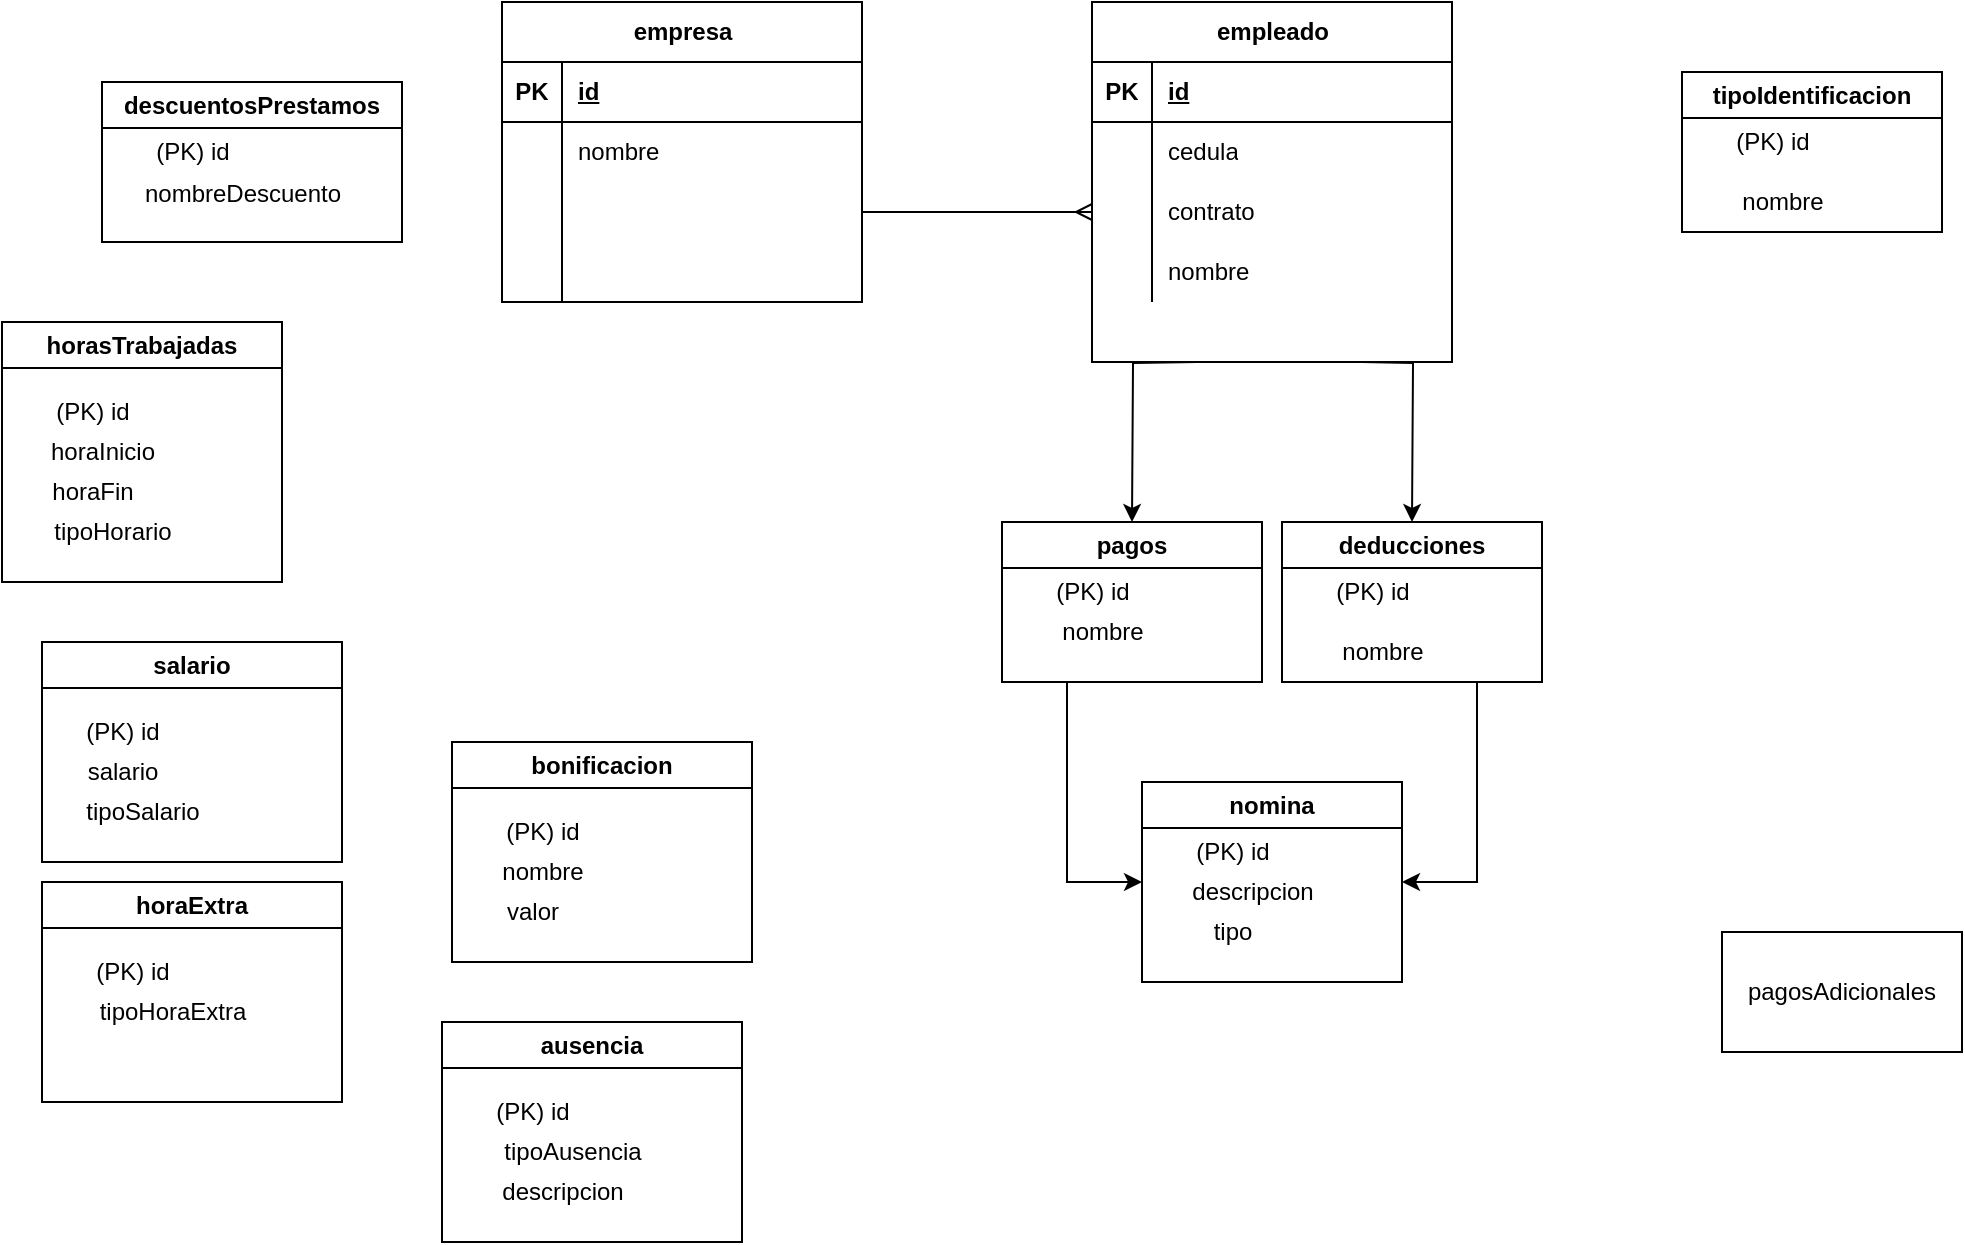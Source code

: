 <mxfile version="21.7.1" type="github">
  <diagram name="Page-1" id="VHcLN4SMKUu-ofED9eXl">
    <mxGraphModel dx="1022" dy="1758" grid="1" gridSize="10" guides="1" tooltips="1" connect="1" arrows="1" fold="1" page="1" pageScale="1" pageWidth="850" pageHeight="1100" math="0" shadow="0">
      <root>
        <mxCell id="0" />
        <mxCell id="1" parent="0" />
        <mxCell id="JGTxiaLCYtGQJOwVg4x5-11" style="edgeStyle=orthogonalEdgeStyle;rounded=0;orthogonalLoop=1;jettySize=auto;html=1;exitX=0.25;exitY=1;exitDx=0;exitDy=0;entryX=0.5;entryY=0;entryDx=0;entryDy=0;" parent="1" edge="1">
          <mxGeometry relative="1" as="geometry">
            <mxPoint x="647.5" y="160" as="sourcePoint" />
            <mxPoint x="615" y="240" as="targetPoint" />
          </mxGeometry>
        </mxCell>
        <mxCell id="JGTxiaLCYtGQJOwVg4x5-12" style="edgeStyle=orthogonalEdgeStyle;rounded=0;orthogonalLoop=1;jettySize=auto;html=1;entryX=0.5;entryY=0;entryDx=0;entryDy=0;" parent="1" edge="1">
          <mxGeometry relative="1" as="geometry">
            <mxPoint x="730" y="160" as="sourcePoint" />
            <mxPoint x="755" y="240" as="targetPoint" />
          </mxGeometry>
        </mxCell>
        <mxCell id="JGTxiaLCYtGQJOwVg4x5-13" value="pagosAdicionales" style="rounded=0;whiteSpace=wrap;html=1;" parent="1" vertex="1">
          <mxGeometry x="910" y="445" width="120" height="60" as="geometry" />
        </mxCell>
        <mxCell id="lwzCmDl-040L7prPzngx-3" value="horasTrabajadas" style="swimlane;whiteSpace=wrap;html=1;" parent="1" vertex="1">
          <mxGeometry x="50" y="140" width="140" height="130" as="geometry" />
        </mxCell>
        <mxCell id="lwzCmDl-040L7prPzngx-5" value="(PK) id" style="text;html=1;align=center;verticalAlign=middle;resizable=0;points=[];autosize=1;strokeColor=none;fillColor=none;" parent="lwzCmDl-040L7prPzngx-3" vertex="1">
          <mxGeometry x="15" y="30" width="60" height="30" as="geometry" />
        </mxCell>
        <mxCell id="lwzCmDl-040L7prPzngx-7" value="tipoHorario" style="text;html=1;align=center;verticalAlign=middle;resizable=0;points=[];autosize=1;strokeColor=none;fillColor=none;" parent="lwzCmDl-040L7prPzngx-3" vertex="1">
          <mxGeometry x="15" y="90" width="80" height="30" as="geometry" />
        </mxCell>
        <mxCell id="lwzCmDl-040L7prPzngx-12" value="horaInicio" style="text;html=1;align=center;verticalAlign=middle;resizable=0;points=[];autosize=1;strokeColor=none;fillColor=none;" parent="lwzCmDl-040L7prPzngx-3" vertex="1">
          <mxGeometry x="10" y="50" width="80" height="30" as="geometry" />
        </mxCell>
        <mxCell id="lwzCmDl-040L7prPzngx-13" value="horaFin" style="text;html=1;align=center;verticalAlign=middle;resizable=0;points=[];autosize=1;strokeColor=none;fillColor=none;" parent="lwzCmDl-040L7prPzngx-3" vertex="1">
          <mxGeometry x="15" y="70" width="60" height="30" as="geometry" />
        </mxCell>
        <mxCell id="lwzCmDl-040L7prPzngx-4" value="salario" style="swimlane;whiteSpace=wrap;html=1;" parent="1" vertex="1">
          <mxGeometry x="70" y="300" width="150" height="110" as="geometry" />
        </mxCell>
        <mxCell id="lwzCmDl-040L7prPzngx-9" value="salario" style="text;html=1;align=center;verticalAlign=middle;resizable=0;points=[];autosize=1;strokeColor=none;fillColor=none;" parent="lwzCmDl-040L7prPzngx-4" vertex="1">
          <mxGeometry x="10" y="50" width="60" height="30" as="geometry" />
        </mxCell>
        <mxCell id="lwzCmDl-040L7prPzngx-10" value="(PK) id" style="text;html=1;align=center;verticalAlign=middle;resizable=0;points=[];autosize=1;strokeColor=none;fillColor=none;" parent="lwzCmDl-040L7prPzngx-4" vertex="1">
          <mxGeometry x="10" y="30" width="60" height="30" as="geometry" />
        </mxCell>
        <mxCell id="lwzCmDl-040L7prPzngx-11" value="tipoSalario" style="text;html=1;align=center;verticalAlign=middle;resizable=0;points=[];autosize=1;strokeColor=none;fillColor=none;" parent="lwzCmDl-040L7prPzngx-4" vertex="1">
          <mxGeometry x="10" y="70" width="80" height="30" as="geometry" />
        </mxCell>
        <mxCell id="lwzCmDl-040L7prPzngx-14" value="bonificacion" style="swimlane;whiteSpace=wrap;html=1;startSize=23;" parent="1" vertex="1">
          <mxGeometry x="275" y="350" width="150" height="110" as="geometry" />
        </mxCell>
        <mxCell id="lwzCmDl-040L7prPzngx-15" value="nombre" style="text;html=1;align=center;verticalAlign=middle;resizable=0;points=[];autosize=1;strokeColor=none;fillColor=none;" parent="lwzCmDl-040L7prPzngx-14" vertex="1">
          <mxGeometry x="15" y="50" width="60" height="30" as="geometry" />
        </mxCell>
        <mxCell id="lwzCmDl-040L7prPzngx-16" value="(PK) id" style="text;html=1;align=center;verticalAlign=middle;resizable=0;points=[];autosize=1;strokeColor=none;fillColor=none;" parent="lwzCmDl-040L7prPzngx-14" vertex="1">
          <mxGeometry x="15" y="30" width="60" height="30" as="geometry" />
        </mxCell>
        <mxCell id="lwzCmDl-040L7prPzngx-17" value="valor" style="text;html=1;align=center;verticalAlign=middle;resizable=0;points=[];autosize=1;strokeColor=none;fillColor=none;" parent="lwzCmDl-040L7prPzngx-14" vertex="1">
          <mxGeometry x="15" y="70" width="50" height="30" as="geometry" />
        </mxCell>
        <mxCell id="lwzCmDl-040L7prPzngx-18" value="horaExtra" style="swimlane;whiteSpace=wrap;html=1;startSize=23;" parent="1" vertex="1">
          <mxGeometry x="70" y="420" width="150" height="110" as="geometry" />
        </mxCell>
        <mxCell id="lwzCmDl-040L7prPzngx-19" value="tipoHoraExtra" style="text;html=1;align=center;verticalAlign=middle;resizable=0;points=[];autosize=1;strokeColor=none;fillColor=none;" parent="lwzCmDl-040L7prPzngx-18" vertex="1">
          <mxGeometry x="15" y="50" width="100" height="30" as="geometry" />
        </mxCell>
        <mxCell id="lwzCmDl-040L7prPzngx-20" value="(PK) id" style="text;html=1;align=center;verticalAlign=middle;resizable=0;points=[];autosize=1;strokeColor=none;fillColor=none;" parent="lwzCmDl-040L7prPzngx-18" vertex="1">
          <mxGeometry x="15" y="30" width="60" height="30" as="geometry" />
        </mxCell>
        <mxCell id="lwzCmDl-040L7prPzngx-28" value="tipoIdentificacion" style="swimlane;whiteSpace=wrap;html=1;startSize=23;" parent="1" vertex="1">
          <mxGeometry x="890" y="15" width="130" height="80" as="geometry" />
        </mxCell>
        <mxCell id="lwzCmDl-040L7prPzngx-30" value="(PK) id" style="text;html=1;align=center;verticalAlign=middle;resizable=0;points=[];autosize=1;strokeColor=none;fillColor=none;" parent="lwzCmDl-040L7prPzngx-28" vertex="1">
          <mxGeometry x="15" y="20" width="60" height="30" as="geometry" />
        </mxCell>
        <mxCell id="lwzCmDl-040L7prPzngx-31" value="nombre" style="text;html=1;align=center;verticalAlign=middle;resizable=0;points=[];autosize=1;strokeColor=none;fillColor=none;" parent="lwzCmDl-040L7prPzngx-28" vertex="1">
          <mxGeometry x="20" y="50" width="60" height="30" as="geometry" />
        </mxCell>
        <mxCell id="lLG38MTECN1gAV0qsMdm-7" style="edgeStyle=orthogonalEdgeStyle;rounded=0;orthogonalLoop=1;jettySize=auto;html=1;exitX=0.25;exitY=1;exitDx=0;exitDy=0;entryX=0;entryY=0.5;entryDx=0;entryDy=0;" edge="1" parent="1" source="lwzCmDl-040L7prPzngx-36" target="lwzCmDl-040L7prPzngx-42">
          <mxGeometry relative="1" as="geometry" />
        </mxCell>
        <mxCell id="lwzCmDl-040L7prPzngx-36" value="pagos" style="swimlane;whiteSpace=wrap;html=1;startSize=23;" parent="1" vertex="1">
          <mxGeometry x="550" y="240" width="130" height="80" as="geometry" />
        </mxCell>
        <mxCell id="lwzCmDl-040L7prPzngx-37" value="(PK) id" style="text;html=1;align=center;verticalAlign=middle;resizable=0;points=[];autosize=1;strokeColor=none;fillColor=none;" parent="lwzCmDl-040L7prPzngx-36" vertex="1">
          <mxGeometry x="15" y="20" width="60" height="30" as="geometry" />
        </mxCell>
        <mxCell id="lwzCmDl-040L7prPzngx-38" value="nombre" style="text;html=1;align=center;verticalAlign=middle;resizable=0;points=[];autosize=1;strokeColor=none;fillColor=none;" parent="lwzCmDl-040L7prPzngx-36" vertex="1">
          <mxGeometry x="20" y="40" width="60" height="30" as="geometry" />
        </mxCell>
        <mxCell id="lLG38MTECN1gAV0qsMdm-8" style="edgeStyle=orthogonalEdgeStyle;rounded=0;orthogonalLoop=1;jettySize=auto;html=1;exitX=0.75;exitY=1;exitDx=0;exitDy=0;entryX=1;entryY=0.5;entryDx=0;entryDy=0;" edge="1" parent="1" source="lwzCmDl-040L7prPzngx-39" target="lwzCmDl-040L7prPzngx-42">
          <mxGeometry relative="1" as="geometry" />
        </mxCell>
        <mxCell id="lwzCmDl-040L7prPzngx-39" value="deducciones" style="swimlane;whiteSpace=wrap;html=1;startSize=23;" parent="1" vertex="1">
          <mxGeometry x="690" y="240" width="130" height="80" as="geometry" />
        </mxCell>
        <mxCell id="lwzCmDl-040L7prPzngx-40" value="(PK) id" style="text;html=1;align=center;verticalAlign=middle;resizable=0;points=[];autosize=1;strokeColor=none;fillColor=none;" parent="lwzCmDl-040L7prPzngx-39" vertex="1">
          <mxGeometry x="15" y="20" width="60" height="30" as="geometry" />
        </mxCell>
        <mxCell id="lwzCmDl-040L7prPzngx-41" value="nombre" style="text;html=1;align=center;verticalAlign=middle;resizable=0;points=[];autosize=1;strokeColor=none;fillColor=none;" parent="lwzCmDl-040L7prPzngx-39" vertex="1">
          <mxGeometry x="20" y="50" width="60" height="30" as="geometry" />
        </mxCell>
        <mxCell id="lwzCmDl-040L7prPzngx-42" value="nomina" style="swimlane;whiteSpace=wrap;html=1;startSize=23;" parent="1" vertex="1">
          <mxGeometry x="620" y="370" width="130" height="100" as="geometry" />
        </mxCell>
        <mxCell id="lwzCmDl-040L7prPzngx-43" value="(PK) id" style="text;html=1;align=center;verticalAlign=middle;resizable=0;points=[];autosize=1;strokeColor=none;fillColor=none;" parent="lwzCmDl-040L7prPzngx-42" vertex="1">
          <mxGeometry x="15" y="20" width="60" height="30" as="geometry" />
        </mxCell>
        <mxCell id="lLG38MTECN1gAV0qsMdm-5" value="descripcion" style="text;html=1;align=center;verticalAlign=middle;resizable=0;points=[];autosize=1;strokeColor=none;fillColor=none;" vertex="1" parent="lwzCmDl-040L7prPzngx-42">
          <mxGeometry x="15" y="40" width="80" height="30" as="geometry" />
        </mxCell>
        <mxCell id="lLG38MTECN1gAV0qsMdm-6" value="tipo" style="text;html=1;align=center;verticalAlign=middle;resizable=0;points=[];autosize=1;strokeColor=none;fillColor=none;" vertex="1" parent="lwzCmDl-040L7prPzngx-42">
          <mxGeometry x="25" y="60" width="40" height="30" as="geometry" />
        </mxCell>
        <mxCell id="lwzCmDl-040L7prPzngx-45" value="ausencia" style="swimlane;whiteSpace=wrap;html=1;startSize=23;" parent="1" vertex="1">
          <mxGeometry x="270" y="490" width="150" height="110" as="geometry" />
        </mxCell>
        <mxCell id="lwzCmDl-040L7prPzngx-46" value="tipoAusencia" style="text;html=1;align=center;verticalAlign=middle;resizable=0;points=[];autosize=1;strokeColor=none;fillColor=none;" parent="lwzCmDl-040L7prPzngx-45" vertex="1">
          <mxGeometry x="20" y="50" width="90" height="30" as="geometry" />
        </mxCell>
        <mxCell id="lwzCmDl-040L7prPzngx-47" value="(PK) id" style="text;html=1;align=center;verticalAlign=middle;resizable=0;points=[];autosize=1;strokeColor=none;fillColor=none;" parent="lwzCmDl-040L7prPzngx-45" vertex="1">
          <mxGeometry x="15" y="30" width="60" height="30" as="geometry" />
        </mxCell>
        <mxCell id="lwzCmDl-040L7prPzngx-48" value="descripcion" style="text;html=1;align=center;verticalAlign=middle;resizable=0;points=[];autosize=1;strokeColor=none;fillColor=none;" parent="lwzCmDl-040L7prPzngx-45" vertex="1">
          <mxGeometry x="20" y="70" width="80" height="30" as="geometry" />
        </mxCell>
        <mxCell id="lLG38MTECN1gAV0qsMdm-1" value="descuentosPrestamos" style="swimlane;whiteSpace=wrap;html=1;startSize=23;" vertex="1" parent="1">
          <mxGeometry x="100" y="20" width="150" height="80" as="geometry" />
        </mxCell>
        <mxCell id="lLG38MTECN1gAV0qsMdm-2" value="(PK) id" style="text;html=1;align=center;verticalAlign=middle;resizable=0;points=[];autosize=1;strokeColor=none;fillColor=none;" vertex="1" parent="lLG38MTECN1gAV0qsMdm-1">
          <mxGeometry x="15" y="20" width="60" height="30" as="geometry" />
        </mxCell>
        <mxCell id="lLG38MTECN1gAV0qsMdm-3" value="nombreDescuento" style="text;html=1;align=center;verticalAlign=middle;resizable=0;points=[];autosize=1;strokeColor=none;fillColor=none;" vertex="1" parent="lLG38MTECN1gAV0qsMdm-1">
          <mxGeometry x="10" y="41" width="120" height="30" as="geometry" />
        </mxCell>
        <mxCell id="lLG38MTECN1gAV0qsMdm-9" value="empleado" style="shape=table;startSize=30;container=1;collapsible=1;childLayout=tableLayout;fixedRows=1;rowLines=0;fontStyle=1;align=center;resizeLast=1;html=1;" vertex="1" parent="1">
          <mxGeometry x="595" y="-20" width="180" height="180" as="geometry" />
        </mxCell>
        <mxCell id="lLG38MTECN1gAV0qsMdm-10" value="" style="shape=tableRow;horizontal=0;startSize=0;swimlaneHead=0;swimlaneBody=0;fillColor=none;collapsible=0;dropTarget=0;points=[[0,0.5],[1,0.5]];portConstraint=eastwest;top=0;left=0;right=0;bottom=1;" vertex="1" parent="lLG38MTECN1gAV0qsMdm-9">
          <mxGeometry y="30" width="180" height="30" as="geometry" />
        </mxCell>
        <mxCell id="lLG38MTECN1gAV0qsMdm-11" value="PK" style="shape=partialRectangle;connectable=0;fillColor=none;top=0;left=0;bottom=0;right=0;fontStyle=1;overflow=hidden;whiteSpace=wrap;html=1;" vertex="1" parent="lLG38MTECN1gAV0qsMdm-10">
          <mxGeometry width="30" height="30" as="geometry">
            <mxRectangle width="30" height="30" as="alternateBounds" />
          </mxGeometry>
        </mxCell>
        <mxCell id="lLG38MTECN1gAV0qsMdm-12" value="id" style="shape=partialRectangle;connectable=0;fillColor=none;top=0;left=0;bottom=0;right=0;align=left;spacingLeft=6;fontStyle=5;overflow=hidden;whiteSpace=wrap;html=1;" vertex="1" parent="lLG38MTECN1gAV0qsMdm-10">
          <mxGeometry x="30" width="150" height="30" as="geometry">
            <mxRectangle width="150" height="30" as="alternateBounds" />
          </mxGeometry>
        </mxCell>
        <mxCell id="lLG38MTECN1gAV0qsMdm-13" value="" style="shape=tableRow;horizontal=0;startSize=0;swimlaneHead=0;swimlaneBody=0;fillColor=none;collapsible=0;dropTarget=0;points=[[0,0.5],[1,0.5]];portConstraint=eastwest;top=0;left=0;right=0;bottom=0;" vertex="1" parent="lLG38MTECN1gAV0qsMdm-9">
          <mxGeometry y="60" width="180" height="30" as="geometry" />
        </mxCell>
        <mxCell id="lLG38MTECN1gAV0qsMdm-14" value="" style="shape=partialRectangle;connectable=0;fillColor=none;top=0;left=0;bottom=0;right=0;editable=1;overflow=hidden;whiteSpace=wrap;html=1;" vertex="1" parent="lLG38MTECN1gAV0qsMdm-13">
          <mxGeometry width="30" height="30" as="geometry">
            <mxRectangle width="30" height="30" as="alternateBounds" />
          </mxGeometry>
        </mxCell>
        <mxCell id="lLG38MTECN1gAV0qsMdm-15" value="cedula" style="shape=partialRectangle;connectable=0;fillColor=none;top=0;left=0;bottom=0;right=0;align=left;spacingLeft=6;overflow=hidden;whiteSpace=wrap;html=1;" vertex="1" parent="lLG38MTECN1gAV0qsMdm-13">
          <mxGeometry x="30" width="150" height="30" as="geometry">
            <mxRectangle width="150" height="30" as="alternateBounds" />
          </mxGeometry>
        </mxCell>
        <mxCell id="lLG38MTECN1gAV0qsMdm-16" value="" style="shape=tableRow;horizontal=0;startSize=0;swimlaneHead=0;swimlaneBody=0;fillColor=none;collapsible=0;dropTarget=0;points=[[0,0.5],[1,0.5]];portConstraint=eastwest;top=0;left=0;right=0;bottom=0;" vertex="1" parent="lLG38MTECN1gAV0qsMdm-9">
          <mxGeometry y="90" width="180" height="30" as="geometry" />
        </mxCell>
        <mxCell id="lLG38MTECN1gAV0qsMdm-17" value="" style="shape=partialRectangle;connectable=0;fillColor=none;top=0;left=0;bottom=0;right=0;editable=1;overflow=hidden;whiteSpace=wrap;html=1;" vertex="1" parent="lLG38MTECN1gAV0qsMdm-16">
          <mxGeometry width="30" height="30" as="geometry">
            <mxRectangle width="30" height="30" as="alternateBounds" />
          </mxGeometry>
        </mxCell>
        <mxCell id="lLG38MTECN1gAV0qsMdm-18" value="contrato" style="shape=partialRectangle;connectable=0;fillColor=none;top=0;left=0;bottom=0;right=0;align=left;spacingLeft=6;overflow=hidden;whiteSpace=wrap;html=1;" vertex="1" parent="lLG38MTECN1gAV0qsMdm-16">
          <mxGeometry x="30" width="150" height="30" as="geometry">
            <mxRectangle width="150" height="30" as="alternateBounds" />
          </mxGeometry>
        </mxCell>
        <mxCell id="lLG38MTECN1gAV0qsMdm-19" value="" style="shape=tableRow;horizontal=0;startSize=0;swimlaneHead=0;swimlaneBody=0;fillColor=none;collapsible=0;dropTarget=0;points=[[0,0.5],[1,0.5]];portConstraint=eastwest;top=0;left=0;right=0;bottom=0;" vertex="1" parent="lLG38MTECN1gAV0qsMdm-9">
          <mxGeometry y="120" width="180" height="30" as="geometry" />
        </mxCell>
        <mxCell id="lLG38MTECN1gAV0qsMdm-20" value="" style="shape=partialRectangle;connectable=0;fillColor=none;top=0;left=0;bottom=0;right=0;editable=1;overflow=hidden;whiteSpace=wrap;html=1;" vertex="1" parent="lLG38MTECN1gAV0qsMdm-19">
          <mxGeometry width="30" height="30" as="geometry">
            <mxRectangle width="30" height="30" as="alternateBounds" />
          </mxGeometry>
        </mxCell>
        <mxCell id="lLG38MTECN1gAV0qsMdm-21" value="nombre" style="shape=partialRectangle;connectable=0;fillColor=none;top=0;left=0;bottom=0;right=0;align=left;spacingLeft=6;overflow=hidden;whiteSpace=wrap;html=1;" vertex="1" parent="lLG38MTECN1gAV0qsMdm-19">
          <mxGeometry x="30" width="150" height="30" as="geometry">
            <mxRectangle width="150" height="30" as="alternateBounds" />
          </mxGeometry>
        </mxCell>
        <mxCell id="lLG38MTECN1gAV0qsMdm-23" value="empresa" style="shape=table;startSize=30;container=1;collapsible=1;childLayout=tableLayout;fixedRows=1;rowLines=0;fontStyle=1;align=center;resizeLast=1;html=1;" vertex="1" parent="1">
          <mxGeometry x="300" y="-20" width="180" height="150" as="geometry" />
        </mxCell>
        <mxCell id="lLG38MTECN1gAV0qsMdm-24" value="" style="shape=tableRow;horizontal=0;startSize=0;swimlaneHead=0;swimlaneBody=0;fillColor=none;collapsible=0;dropTarget=0;points=[[0,0.5],[1,0.5]];portConstraint=eastwest;top=0;left=0;right=0;bottom=1;" vertex="1" parent="lLG38MTECN1gAV0qsMdm-23">
          <mxGeometry y="30" width="180" height="30" as="geometry" />
        </mxCell>
        <mxCell id="lLG38MTECN1gAV0qsMdm-25" value="PK" style="shape=partialRectangle;connectable=0;fillColor=none;top=0;left=0;bottom=0;right=0;fontStyle=1;overflow=hidden;whiteSpace=wrap;html=1;" vertex="1" parent="lLG38MTECN1gAV0qsMdm-24">
          <mxGeometry width="30" height="30" as="geometry">
            <mxRectangle width="30" height="30" as="alternateBounds" />
          </mxGeometry>
        </mxCell>
        <mxCell id="lLG38MTECN1gAV0qsMdm-26" value="id" style="shape=partialRectangle;connectable=0;fillColor=none;top=0;left=0;bottom=0;right=0;align=left;spacingLeft=6;fontStyle=5;overflow=hidden;whiteSpace=wrap;html=1;" vertex="1" parent="lLG38MTECN1gAV0qsMdm-24">
          <mxGeometry x="30" width="150" height="30" as="geometry">
            <mxRectangle width="150" height="30" as="alternateBounds" />
          </mxGeometry>
        </mxCell>
        <mxCell id="lLG38MTECN1gAV0qsMdm-27" value="" style="shape=tableRow;horizontal=0;startSize=0;swimlaneHead=0;swimlaneBody=0;fillColor=none;collapsible=0;dropTarget=0;points=[[0,0.5],[1,0.5]];portConstraint=eastwest;top=0;left=0;right=0;bottom=0;" vertex="1" parent="lLG38MTECN1gAV0qsMdm-23">
          <mxGeometry y="60" width="180" height="30" as="geometry" />
        </mxCell>
        <mxCell id="lLG38MTECN1gAV0qsMdm-28" value="" style="shape=partialRectangle;connectable=0;fillColor=none;top=0;left=0;bottom=0;right=0;editable=1;overflow=hidden;whiteSpace=wrap;html=1;" vertex="1" parent="lLG38MTECN1gAV0qsMdm-27">
          <mxGeometry width="30" height="30" as="geometry">
            <mxRectangle width="30" height="30" as="alternateBounds" />
          </mxGeometry>
        </mxCell>
        <mxCell id="lLG38MTECN1gAV0qsMdm-29" value="nombre" style="shape=partialRectangle;connectable=0;fillColor=none;top=0;left=0;bottom=0;right=0;align=left;spacingLeft=6;overflow=hidden;whiteSpace=wrap;html=1;" vertex="1" parent="lLG38MTECN1gAV0qsMdm-27">
          <mxGeometry x="30" width="150" height="30" as="geometry">
            <mxRectangle width="150" height="30" as="alternateBounds" />
          </mxGeometry>
        </mxCell>
        <mxCell id="lLG38MTECN1gAV0qsMdm-30" value="" style="shape=tableRow;horizontal=0;startSize=0;swimlaneHead=0;swimlaneBody=0;fillColor=none;collapsible=0;dropTarget=0;points=[[0,0.5],[1,0.5]];portConstraint=eastwest;top=0;left=0;right=0;bottom=0;" vertex="1" parent="lLG38MTECN1gAV0qsMdm-23">
          <mxGeometry y="90" width="180" height="30" as="geometry" />
        </mxCell>
        <mxCell id="lLG38MTECN1gAV0qsMdm-31" value="" style="shape=partialRectangle;connectable=0;fillColor=none;top=0;left=0;bottom=0;right=0;editable=1;overflow=hidden;whiteSpace=wrap;html=1;" vertex="1" parent="lLG38MTECN1gAV0qsMdm-30">
          <mxGeometry width="30" height="30" as="geometry">
            <mxRectangle width="30" height="30" as="alternateBounds" />
          </mxGeometry>
        </mxCell>
        <mxCell id="lLG38MTECN1gAV0qsMdm-32" value="" style="shape=partialRectangle;connectable=0;fillColor=none;top=0;left=0;bottom=0;right=0;align=left;spacingLeft=6;overflow=hidden;whiteSpace=wrap;html=1;" vertex="1" parent="lLG38MTECN1gAV0qsMdm-30">
          <mxGeometry x="30" width="150" height="30" as="geometry">
            <mxRectangle width="150" height="30" as="alternateBounds" />
          </mxGeometry>
        </mxCell>
        <mxCell id="lLG38MTECN1gAV0qsMdm-33" value="" style="shape=tableRow;horizontal=0;startSize=0;swimlaneHead=0;swimlaneBody=0;fillColor=none;collapsible=0;dropTarget=0;points=[[0,0.5],[1,0.5]];portConstraint=eastwest;top=0;left=0;right=0;bottom=0;" vertex="1" parent="lLG38MTECN1gAV0qsMdm-23">
          <mxGeometry y="120" width="180" height="30" as="geometry" />
        </mxCell>
        <mxCell id="lLG38MTECN1gAV0qsMdm-34" value="" style="shape=partialRectangle;connectable=0;fillColor=none;top=0;left=0;bottom=0;right=0;editable=1;overflow=hidden;whiteSpace=wrap;html=1;" vertex="1" parent="lLG38MTECN1gAV0qsMdm-33">
          <mxGeometry width="30" height="30" as="geometry">
            <mxRectangle width="30" height="30" as="alternateBounds" />
          </mxGeometry>
        </mxCell>
        <mxCell id="lLG38MTECN1gAV0qsMdm-35" value="" style="shape=partialRectangle;connectable=0;fillColor=none;top=0;left=0;bottom=0;right=0;align=left;spacingLeft=6;overflow=hidden;whiteSpace=wrap;html=1;" vertex="1" parent="lLG38MTECN1gAV0qsMdm-33">
          <mxGeometry x="30" width="150" height="30" as="geometry">
            <mxRectangle width="150" height="30" as="alternateBounds" />
          </mxGeometry>
        </mxCell>
        <mxCell id="lLG38MTECN1gAV0qsMdm-37" value="" style="edgeStyle=entityRelationEdgeStyle;fontSize=12;html=1;endArrow=ERmany;rounded=0;exitX=1;exitY=0.5;exitDx=0;exitDy=0;entryX=0;entryY=0.5;entryDx=0;entryDy=0;" edge="1" parent="1" source="lLG38MTECN1gAV0qsMdm-30" target="lLG38MTECN1gAV0qsMdm-16">
          <mxGeometry width="100" height="100" relative="1" as="geometry">
            <mxPoint x="495" y="100" as="sourcePoint" />
            <mxPoint x="595" as="targetPoint" />
          </mxGeometry>
        </mxCell>
      </root>
    </mxGraphModel>
  </diagram>
</mxfile>
